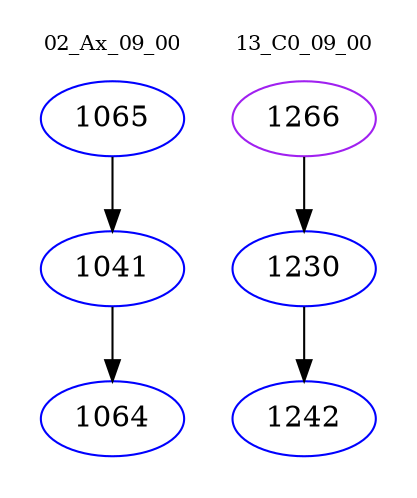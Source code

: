 digraph{
subgraph cluster_0 {
color = white
label = "02_Ax_09_00";
fontsize=10;
T0_1065 [label="1065", color="blue"]
T0_1065 -> T0_1041 [color="black"]
T0_1041 [label="1041", color="blue"]
T0_1041 -> T0_1064 [color="black"]
T0_1064 [label="1064", color="blue"]
}
subgraph cluster_1 {
color = white
label = "13_C0_09_00";
fontsize=10;
T1_1266 [label="1266", color="purple"]
T1_1266 -> T1_1230 [color="black"]
T1_1230 [label="1230", color="blue"]
T1_1230 -> T1_1242 [color="black"]
T1_1242 [label="1242", color="blue"]
}
}
